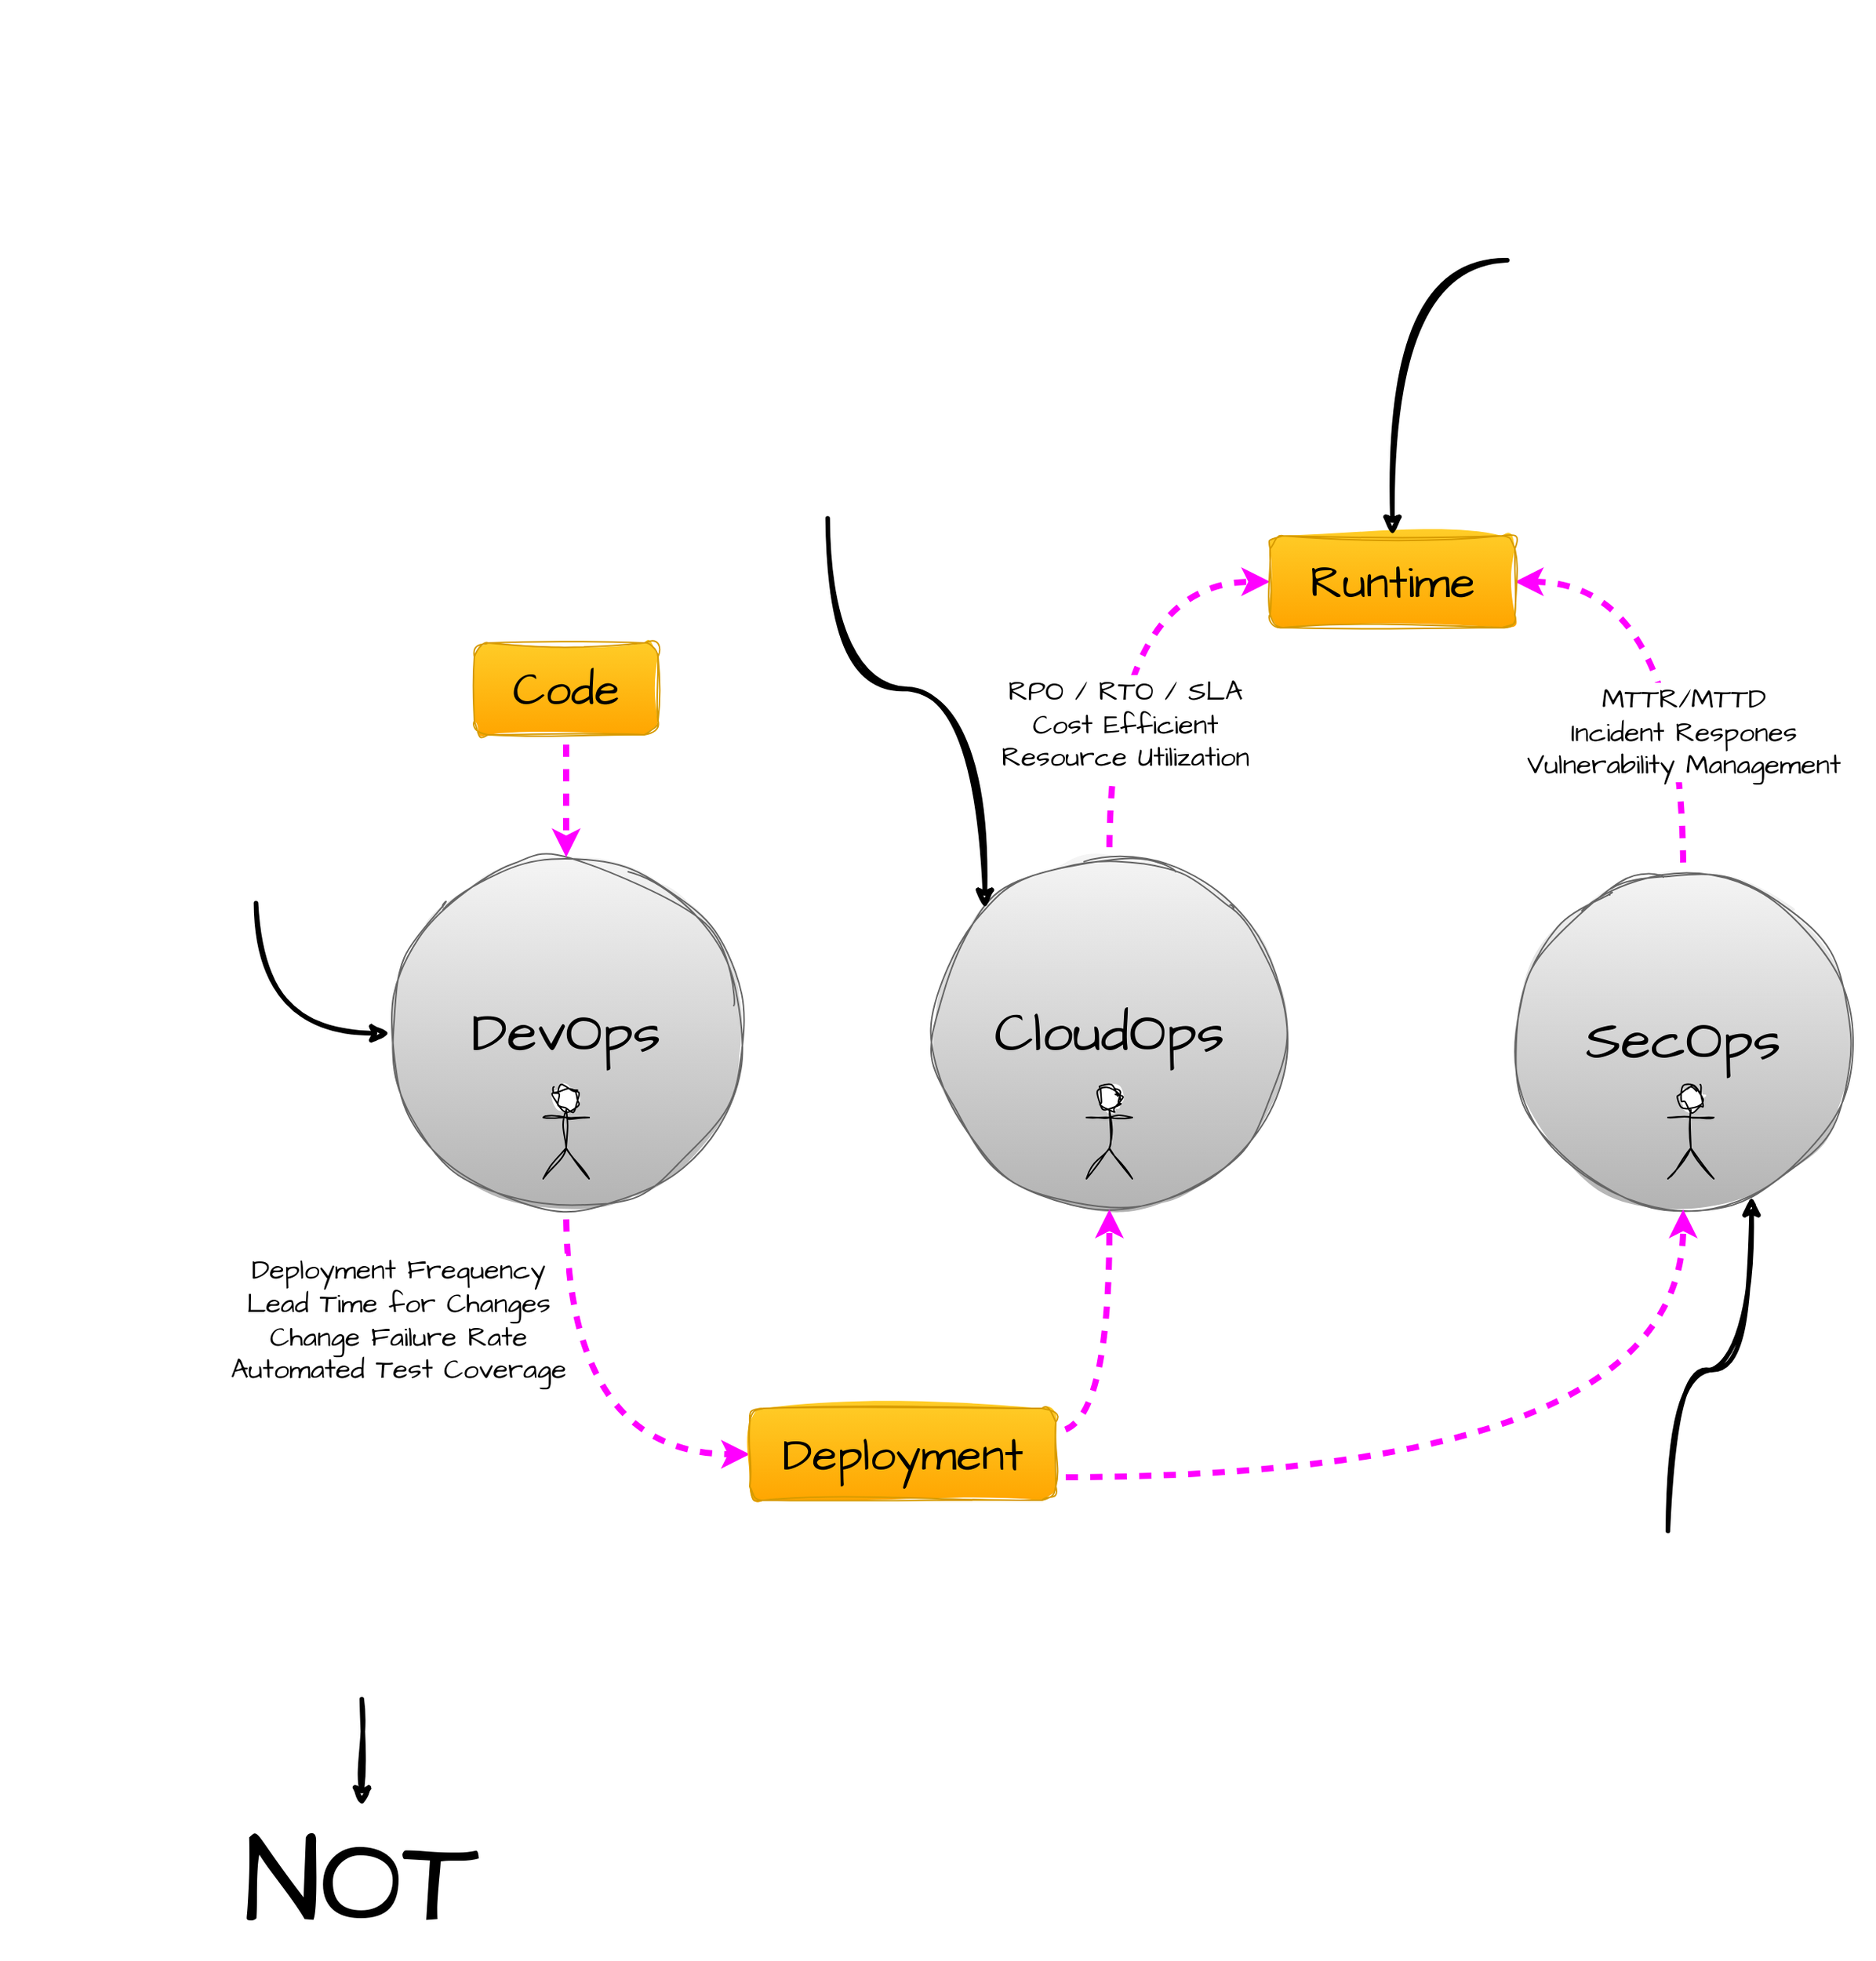 <mxfile version="24.2.5" type="device">
  <diagram name="Page-1" id="UqjluDvvVya_DNWdg7QO">
    <mxGraphModel dx="1749" dy="2340" grid="1" gridSize="10" guides="1" tooltips="1" connect="1" arrows="1" fold="1" page="1" pageScale="1" pageWidth="850" pageHeight="1100" math="0" shadow="0">
      <root>
        <mxCell id="0" />
        <mxCell id="1" parent="0" />
        <mxCell id="Gm4Yaov_yTmIdK195puB-15" value="" style="shape=image;verticalLabelPosition=bottom;labelBackgroundColor=default;verticalAlign=top;aspect=fixed;imageAspect=0;image=https://m.media-amazon.com/images/I/B1HVVUyLAhL._CLa%7C2140%2C2000%7C71ldwWJcQML.png%7C0%2C0%2C2140%2C2000%2B0.0%2C0.0%2C2140.0%2C2000.0_AC_UY1000_.png;" vertex="1" parent="1">
          <mxGeometry x="120" y="-60" width="334.56" height="340" as="geometry" />
        </mxCell>
        <mxCell id="Gm4Yaov_yTmIdK195puB-8" value="&lt;div&gt;Deployment Frequency&lt;/div&gt;&lt;div&gt;Lead Time for Changes&lt;/div&gt;&lt;div&gt;Change Failure Rate&lt;/div&gt;&lt;div&gt;Automated Test Coverage&lt;/div&gt;" style="edgeStyle=orthogonalEdgeStyle;curved=1;rounded=0;hachureGap=4;orthogonalLoop=1;jettySize=auto;html=1;exitX=0.5;exitY=1;exitDx=0;exitDy=0;entryX=0;entryY=0.5;entryDx=0;entryDy=0;strokeColor=#FF00FF;strokeWidth=4;align=center;verticalAlign=middle;fontFamily=Architects Daughter;fontSource=https%3A%2F%2Ffonts.googleapis.com%2Fcss%3Ffamily%3DArchitects%2BDaughter;fontSize=18;fontColor=default;labelBackgroundColor=default;endArrow=classic;flowAnimation=1;" edge="1" parent="1" source="Gm4Yaov_yTmIdK195puB-1" target="Gm4Yaov_yTmIdK195puB-6">
          <mxGeometry x="-0.484" y="-110" relative="1" as="geometry">
            <mxPoint as="offset" />
          </mxGeometry>
        </mxCell>
        <mxCell id="Gm4Yaov_yTmIdK195puB-1" value="DevOps" style="ellipse;whiteSpace=wrap;html=1;aspect=fixed;sketch=1;hachureGap=4;jiggle=2;curveFitting=1;fontFamily=Architects Daughter;fontSource=https%3A%2F%2Ffonts.googleapis.com%2Fcss%3Ffamily%3DArchitects%2BDaughter;fontSize=36;fillColor=#f5f5f5;gradientColor=#b3b3b3;strokeColor=#666666;" vertex="1" parent="1">
          <mxGeometry x="375" y="250" width="230" height="230" as="geometry" />
        </mxCell>
        <mxCell id="Gm4Yaov_yTmIdK195puB-12" value="&lt;font style=&quot;font-size: 18px;&quot;&gt;RPO / RTO / SLA&lt;/font&gt;&lt;div&gt;&lt;font style=&quot;font-size: 18px;&quot;&gt;Cost Efficient&lt;br&gt;Resource Utilization&lt;/font&gt;&lt;/div&gt;" style="edgeStyle=orthogonalEdgeStyle;curved=1;rounded=0;hachureGap=4;orthogonalLoop=1;jettySize=auto;html=1;entryX=0;entryY=0.5;entryDx=0;entryDy=0;strokeColor=#FF00FF;strokeWidth=4;align=center;verticalAlign=middle;fontFamily=Architects Daughter;fontSource=https%3A%2F%2Ffonts.googleapis.com%2Fcss%3Ffamily%3DArchitects%2BDaughter;fontSize=18;fontColor=default;labelBackgroundColor=default;endArrow=classic;flowAnimation=1;" edge="1" parent="1" source="Gm4Yaov_yTmIdK195puB-2" target="Gm4Yaov_yTmIdK195puB-11">
          <mxGeometry x="-0.385" y="-10" relative="1" as="geometry">
            <mxPoint as="offset" />
          </mxGeometry>
        </mxCell>
        <mxCell id="Gm4Yaov_yTmIdK195puB-2" value="CloudOps" style="ellipse;whiteSpace=wrap;html=1;aspect=fixed;sketch=1;hachureGap=4;jiggle=2;curveFitting=1;fontFamily=Architects Daughter;fontSource=https%3A%2F%2Ffonts.googleapis.com%2Fcss%3Ffamily%3DArchitects%2BDaughter;fontSize=36;fillColor=#f5f5f5;gradientColor=#b3b3b3;strokeColor=#666666;" vertex="1" parent="1">
          <mxGeometry x="730" y="250" width="230" height="230" as="geometry" />
        </mxCell>
        <mxCell id="Gm4Yaov_yTmIdK195puB-13" value="MTTR/MTTD&lt;div&gt;Incident Respones&lt;/div&gt;&lt;div&gt;Vulnerability Management&lt;/div&gt;" style="edgeStyle=orthogonalEdgeStyle;curved=1;rounded=0;hachureGap=4;orthogonalLoop=1;jettySize=auto;html=1;entryX=1;entryY=0.5;entryDx=0;entryDy=0;strokeColor=#FF00FF;strokeWidth=4;align=center;verticalAlign=middle;fontFamily=Architects Daughter;fontSource=https%3A%2F%2Ffonts.googleapis.com%2Fcss%3Ffamily%3DArchitects%2BDaughter;fontSize=18;fontColor=default;labelBackgroundColor=default;endArrow=classic;flowAnimation=1;" edge="1" parent="1" source="Gm4Yaov_yTmIdK195puB-3" target="Gm4Yaov_yTmIdK195puB-11">
          <mxGeometry x="-0.385" relative="1" as="geometry">
            <mxPoint as="offset" />
          </mxGeometry>
        </mxCell>
        <mxCell id="Gm4Yaov_yTmIdK195puB-3" value="SecOps" style="ellipse;whiteSpace=wrap;html=1;aspect=fixed;sketch=1;hachureGap=4;jiggle=2;curveFitting=1;fontFamily=Architects Daughter;fontSource=https%3A%2F%2Ffonts.googleapis.com%2Fcss%3Ffamily%3DArchitects%2BDaughter;fontSize=36;fillColor=#f5f5f5;gradientColor=#b3b3b3;strokeColor=#666666;" vertex="1" parent="1">
          <mxGeometry x="1110" y="260" width="220" height="220" as="geometry" />
        </mxCell>
        <mxCell id="Gm4Yaov_yTmIdK195puB-7" style="edgeStyle=orthogonalEdgeStyle;rounded=0;hachureGap=4;orthogonalLoop=1;jettySize=auto;html=1;exitX=0.5;exitY=1;exitDx=0;exitDy=0;fontFamily=Architects Daughter;fontSource=https%3A%2F%2Ffonts.googleapis.com%2Fcss%3Ffamily%3DArchitects%2BDaughter;flowAnimation=1;strokeWidth=4;strokeColor=#FF00FF;curved=1;fontSize=18;" edge="1" parent="1" source="Gm4Yaov_yTmIdK195puB-5" target="Gm4Yaov_yTmIdK195puB-1">
          <mxGeometry relative="1" as="geometry" />
        </mxCell>
        <mxCell id="Gm4Yaov_yTmIdK195puB-5" value="Code" style="rounded=1;whiteSpace=wrap;html=1;sketch=1;hachureGap=4;jiggle=2;curveFitting=1;fontFamily=Architects Daughter;fontSource=https%3A%2F%2Ffonts.googleapis.com%2Fcss%3Ffamily%3DArchitects%2BDaughter;fontSize=30;fillColor=#ffcd28;gradientColor=#ffa500;strokeColor=#d79b00;" vertex="1" parent="1">
          <mxGeometry x="430" y="110" width="120" height="60" as="geometry" />
        </mxCell>
        <mxCell id="Gm4Yaov_yTmIdK195puB-9" style="edgeStyle=orthogonalEdgeStyle;curved=1;rounded=0;hachureGap=4;orthogonalLoop=1;jettySize=auto;html=1;entryX=0.5;entryY=1;entryDx=0;entryDy=0;strokeColor=#FF00FF;strokeWidth=4;align=center;verticalAlign=middle;fontFamily=Architects Daughter;fontSource=https%3A%2F%2Ffonts.googleapis.com%2Fcss%3Ffamily%3DArchitects%2BDaughter;fontSize=18;fontColor=default;labelBackgroundColor=default;endArrow=classic;flowAnimation=1;exitX=1;exitY=0.25;exitDx=0;exitDy=0;" edge="1" parent="1" source="Gm4Yaov_yTmIdK195puB-6" target="Gm4Yaov_yTmIdK195puB-2">
          <mxGeometry relative="1" as="geometry" />
        </mxCell>
        <mxCell id="Gm4Yaov_yTmIdK195puB-10" style="edgeStyle=orthogonalEdgeStyle;curved=1;rounded=0;hachureGap=4;orthogonalLoop=1;jettySize=auto;html=1;exitX=1;exitY=0.75;exitDx=0;exitDy=0;entryX=0.5;entryY=1;entryDx=0;entryDy=0;strokeColor=#FF00FF;strokeWidth=4;align=center;verticalAlign=middle;fontFamily=Architects Daughter;fontSource=https%3A%2F%2Ffonts.googleapis.com%2Fcss%3Ffamily%3DArchitects%2BDaughter;fontSize=18;fontColor=default;labelBackgroundColor=default;endArrow=classic;flowAnimation=1;" edge="1" parent="1" source="Gm4Yaov_yTmIdK195puB-6" target="Gm4Yaov_yTmIdK195puB-3">
          <mxGeometry relative="1" as="geometry" />
        </mxCell>
        <mxCell id="Gm4Yaov_yTmIdK195puB-6" value="Deployment" style="rounded=1;whiteSpace=wrap;html=1;sketch=1;hachureGap=4;jiggle=2;curveFitting=1;fontFamily=Architects Daughter;fontSource=https%3A%2F%2Ffonts.googleapis.com%2Fcss%3Ffamily%3DArchitects%2BDaughter;fontSize=30;fillColor=#ffcd28;gradientColor=#ffa500;strokeColor=#d79b00;" vertex="1" parent="1">
          <mxGeometry x="610" y="610" width="200" height="60" as="geometry" />
        </mxCell>
        <mxCell id="Gm4Yaov_yTmIdK195puB-11" value="Runtime" style="rounded=1;whiteSpace=wrap;html=1;sketch=1;hachureGap=4;jiggle=2;curveFitting=1;fontFamily=Architects Daughter;fontSource=https%3A%2F%2Ffonts.googleapis.com%2Fcss%3Ffamily%3DArchitects%2BDaughter;fontSize=30;arcSize=14;fillColor=#ffcd28;gradientColor=#ffa500;strokeColor=#d79b00;" vertex="1" parent="1">
          <mxGeometry x="950" y="40" width="160" height="60" as="geometry" />
        </mxCell>
        <mxCell id="Gm4Yaov_yTmIdK195puB-18" style="edgeStyle=orthogonalEdgeStyle;curved=1;rounded=0;hachureGap=4;orthogonalLoop=1;jettySize=auto;html=1;entryX=0;entryY=0.5;entryDx=0;entryDy=0;strokeColor=#000000;strokeWidth=3;align=center;verticalAlign=middle;fontFamily=Architects Daughter;fontSource=https%3A%2F%2Ffonts.googleapis.com%2Fcss%3Ffamily%3DArchitects%2BDaughter;fontSize=11;fontColor=default;labelBackgroundColor=default;endArrow=classic;flowAnimation=0;sketch=1;curveFitting=1;jiggle=2;" edge="1" parent="1" source="Gm4Yaov_yTmIdK195puB-15" target="Gm4Yaov_yTmIdK195puB-1">
          <mxGeometry relative="1" as="geometry" />
        </mxCell>
        <mxCell id="Gm4Yaov_yTmIdK195puB-19" style="edgeStyle=orthogonalEdgeStyle;curved=1;rounded=0;sketch=1;hachureGap=4;jiggle=2;curveFitting=1;orthogonalLoop=1;jettySize=auto;html=1;exitX=0.412;exitY=0.996;exitDx=0;exitDy=0;entryX=0;entryY=0;entryDx=0;entryDy=0;strokeColor=#000000;strokeWidth=3;align=center;verticalAlign=middle;fontFamily=Architects Daughter;fontSource=https%3A%2F%2Ffonts.googleapis.com%2Fcss%3Ffamily%3DArchitects%2BDaughter;fontSize=11;fontColor=default;labelBackgroundColor=default;endArrow=classic;flowAnimation=0;exitPerimeter=0;" edge="1" parent="1" source="Gm4Yaov_yTmIdK195puB-17" target="Gm4Yaov_yTmIdK195puB-2">
          <mxGeometry relative="1" as="geometry" />
        </mxCell>
        <mxCell id="Gm4Yaov_yTmIdK195puB-17" value="" style="shape=image;verticalLabelPosition=bottom;labelBackgroundColor=default;verticalAlign=top;aspect=fixed;imageAspect=0;image=https://global.discourse-cdn.com/spiceworks/optimized/4X/5/6/6/56680a79ff40fc2d856b64bd6ae9caa4206a920c_2_610x500.jpeg;" vertex="1" parent="1">
          <mxGeometry x="490" y="-310" width="414.8" height="340" as="geometry" />
        </mxCell>
        <mxCell id="Gm4Yaov_yTmIdK195puB-20" value="" style="shape=umlActor;verticalLabelPosition=bottom;verticalAlign=top;html=1;outlineConnect=0;sketch=1;hachureGap=4;jiggle=2;curveFitting=1;fontFamily=Architects Daughter;fontSource=https%3A%2F%2Ffonts.googleapis.com%2Fcss%3Ffamily%3DArchitects%2BDaughter;fontSize=11;fontColor=default;labelBackgroundColor=default;" vertex="1" parent="1">
          <mxGeometry x="475" y="400" width="30" height="60" as="geometry" />
        </mxCell>
        <mxCell id="Gm4Yaov_yTmIdK195puB-21" value="" style="shape=umlActor;verticalLabelPosition=bottom;verticalAlign=top;html=1;outlineConnect=0;sketch=1;hachureGap=4;jiggle=2;curveFitting=1;fontFamily=Architects Daughter;fontSource=https%3A%2F%2Ffonts.googleapis.com%2Fcss%3Ffamily%3DArchitects%2BDaughter;fontSize=11;fontColor=default;labelBackgroundColor=default;" vertex="1" parent="1">
          <mxGeometry x="830" y="400" width="30" height="60" as="geometry" />
        </mxCell>
        <mxCell id="Gm4Yaov_yTmIdK195puB-22" value="" style="shape=umlActor;verticalLabelPosition=bottom;verticalAlign=top;html=1;outlineConnect=0;sketch=1;hachureGap=4;jiggle=2;curveFitting=1;fontFamily=Architects Daughter;fontSource=https%3A%2F%2Ffonts.googleapis.com%2Fcss%3Ffamily%3DArchitects%2BDaughter;fontSize=11;fontColor=default;labelBackgroundColor=default;" vertex="1" parent="1">
          <mxGeometry x="1210" y="400" width="30" height="60" as="geometry" />
        </mxCell>
        <mxCell id="Gm4Yaov_yTmIdK195puB-24" style="edgeStyle=orthogonalEdgeStyle;curved=1;rounded=0;sketch=1;hachureGap=4;jiggle=2;curveFitting=1;orthogonalLoop=1;jettySize=auto;html=1;exitX=0.75;exitY=0;exitDx=0;exitDy=0;entryX=0.703;entryY=0.961;entryDx=0;entryDy=0;strokeColor=#000000;strokeWidth=3;align=center;verticalAlign=middle;fontFamily=Architects Daughter;fontSource=https%3A%2F%2Ffonts.googleapis.com%2Fcss%3Ffamily%3DArchitects%2BDaughter;fontSize=11;fontColor=default;labelBackgroundColor=default;endArrow=classic;flowAnimation=0;entryPerimeter=0;" edge="1" parent="1" source="Gm4Yaov_yTmIdK195puB-23" target="Gm4Yaov_yTmIdK195puB-3">
          <mxGeometry relative="1" as="geometry" />
        </mxCell>
        <mxCell id="Gm4Yaov_yTmIdK195puB-23" value="" style="shape=image;verticalLabelPosition=bottom;labelBackgroundColor=default;verticalAlign=top;aspect=fixed;imageAspect=0;image=https://miro.medium.com/v2/resize:fit:1400/1*IXlGiGwfJaFw00NaDoGCnA.png;" vertex="1" parent="1">
          <mxGeometry x="850" y="690" width="480" height="270.4" as="geometry" />
        </mxCell>
        <mxCell id="Gm4Yaov_yTmIdK195puB-27" style="edgeStyle=orthogonalEdgeStyle;curved=1;rounded=0;sketch=1;hachureGap=4;jiggle=2;curveFitting=1;orthogonalLoop=1;jettySize=auto;html=1;entryX=0.5;entryY=0;entryDx=0;entryDy=0;strokeColor=#000000;strokeWidth=3;align=center;verticalAlign=middle;fontFamily=Architects Daughter;fontSource=https%3A%2F%2Ffonts.googleapis.com%2Fcss%3Ffamily%3DArchitects%2BDaughter;fontSize=11;fontColor=default;labelBackgroundColor=default;endArrow=classic;flowAnimation=0;exitX=0;exitY=0.5;exitDx=0;exitDy=0;" edge="1" parent="1" source="Gm4Yaov_yTmIdK195puB-26" target="Gm4Yaov_yTmIdK195puB-11">
          <mxGeometry relative="1" as="geometry" />
        </mxCell>
        <mxCell id="Gm4Yaov_yTmIdK195puB-26" value="" style="shape=image;imageAspect=0;aspect=fixed;verticalLabelPosition=bottom;verticalAlign=top;sketch=1;hachureGap=4;jiggle=2;curveFitting=1;fontFamily=Architects Daughter;fontSource=https%3A%2F%2Ffonts.googleapis.com%2Fcss%3Ffamily%3DArchitects%2BDaughter;fontSize=11;fontColor=default;labelBackgroundColor=default;image=https://teemadzika.wordpress.com/wp-content/uploads/2022/03/img_2761.jpg?w=768;" vertex="1" parent="1">
          <mxGeometry x="1105" y="-300" width="240" height="320" as="geometry" />
        </mxCell>
        <mxCell id="Gm4Yaov_yTmIdK195puB-30" style="edgeStyle=orthogonalEdgeStyle;curved=1;rounded=0;sketch=1;hachureGap=4;jiggle=2;curveFitting=1;orthogonalLoop=1;jettySize=auto;html=1;exitX=0.5;exitY=1;exitDx=0;exitDy=0;strokeColor=#000000;strokeWidth=3;align=center;verticalAlign=middle;fontFamily=Architects Daughter;fontSource=https%3A%2F%2Ffonts.googleapis.com%2Fcss%3Ffamily%3DArchitects%2BDaughter;fontSize=11;fontColor=default;labelBackgroundColor=default;endArrow=classic;flowAnimation=0;" edge="1" parent="1" source="Gm4Yaov_yTmIdK195puB-28" target="Gm4Yaov_yTmIdK195puB-29">
          <mxGeometry relative="1" as="geometry" />
        </mxCell>
        <mxCell id="Gm4Yaov_yTmIdK195puB-28" value="" style="shape=image;verticalLabelPosition=bottom;labelBackgroundColor=default;verticalAlign=top;aspect=fixed;imageAspect=0;image=https://pnghq.com/wp-content/uploads/marvel-what-if-png-free-png-images-12474.png;clipPath=inset(21.19% 0% 0% 0%);" vertex="1" parent="1">
          <mxGeometry x="162.9" y="680" width="387.1" height="120" as="geometry" />
        </mxCell>
        <mxCell id="Gm4Yaov_yTmIdK195puB-29" value="NOT" style="text;html=1;align=center;verticalAlign=middle;whiteSpace=wrap;rounded=0;fontFamily=Architects Daughter;fontSource=https%3A%2F%2Ffonts.googleapis.com%2Fcss%3Ffamily%3DArchitects%2BDaughter;fontSize=80;fontColor=default;labelBackgroundColor=default;" vertex="1" parent="1">
          <mxGeometry x="261.45" y="870" width="190" height="100" as="geometry" />
        </mxCell>
      </root>
    </mxGraphModel>
  </diagram>
</mxfile>
